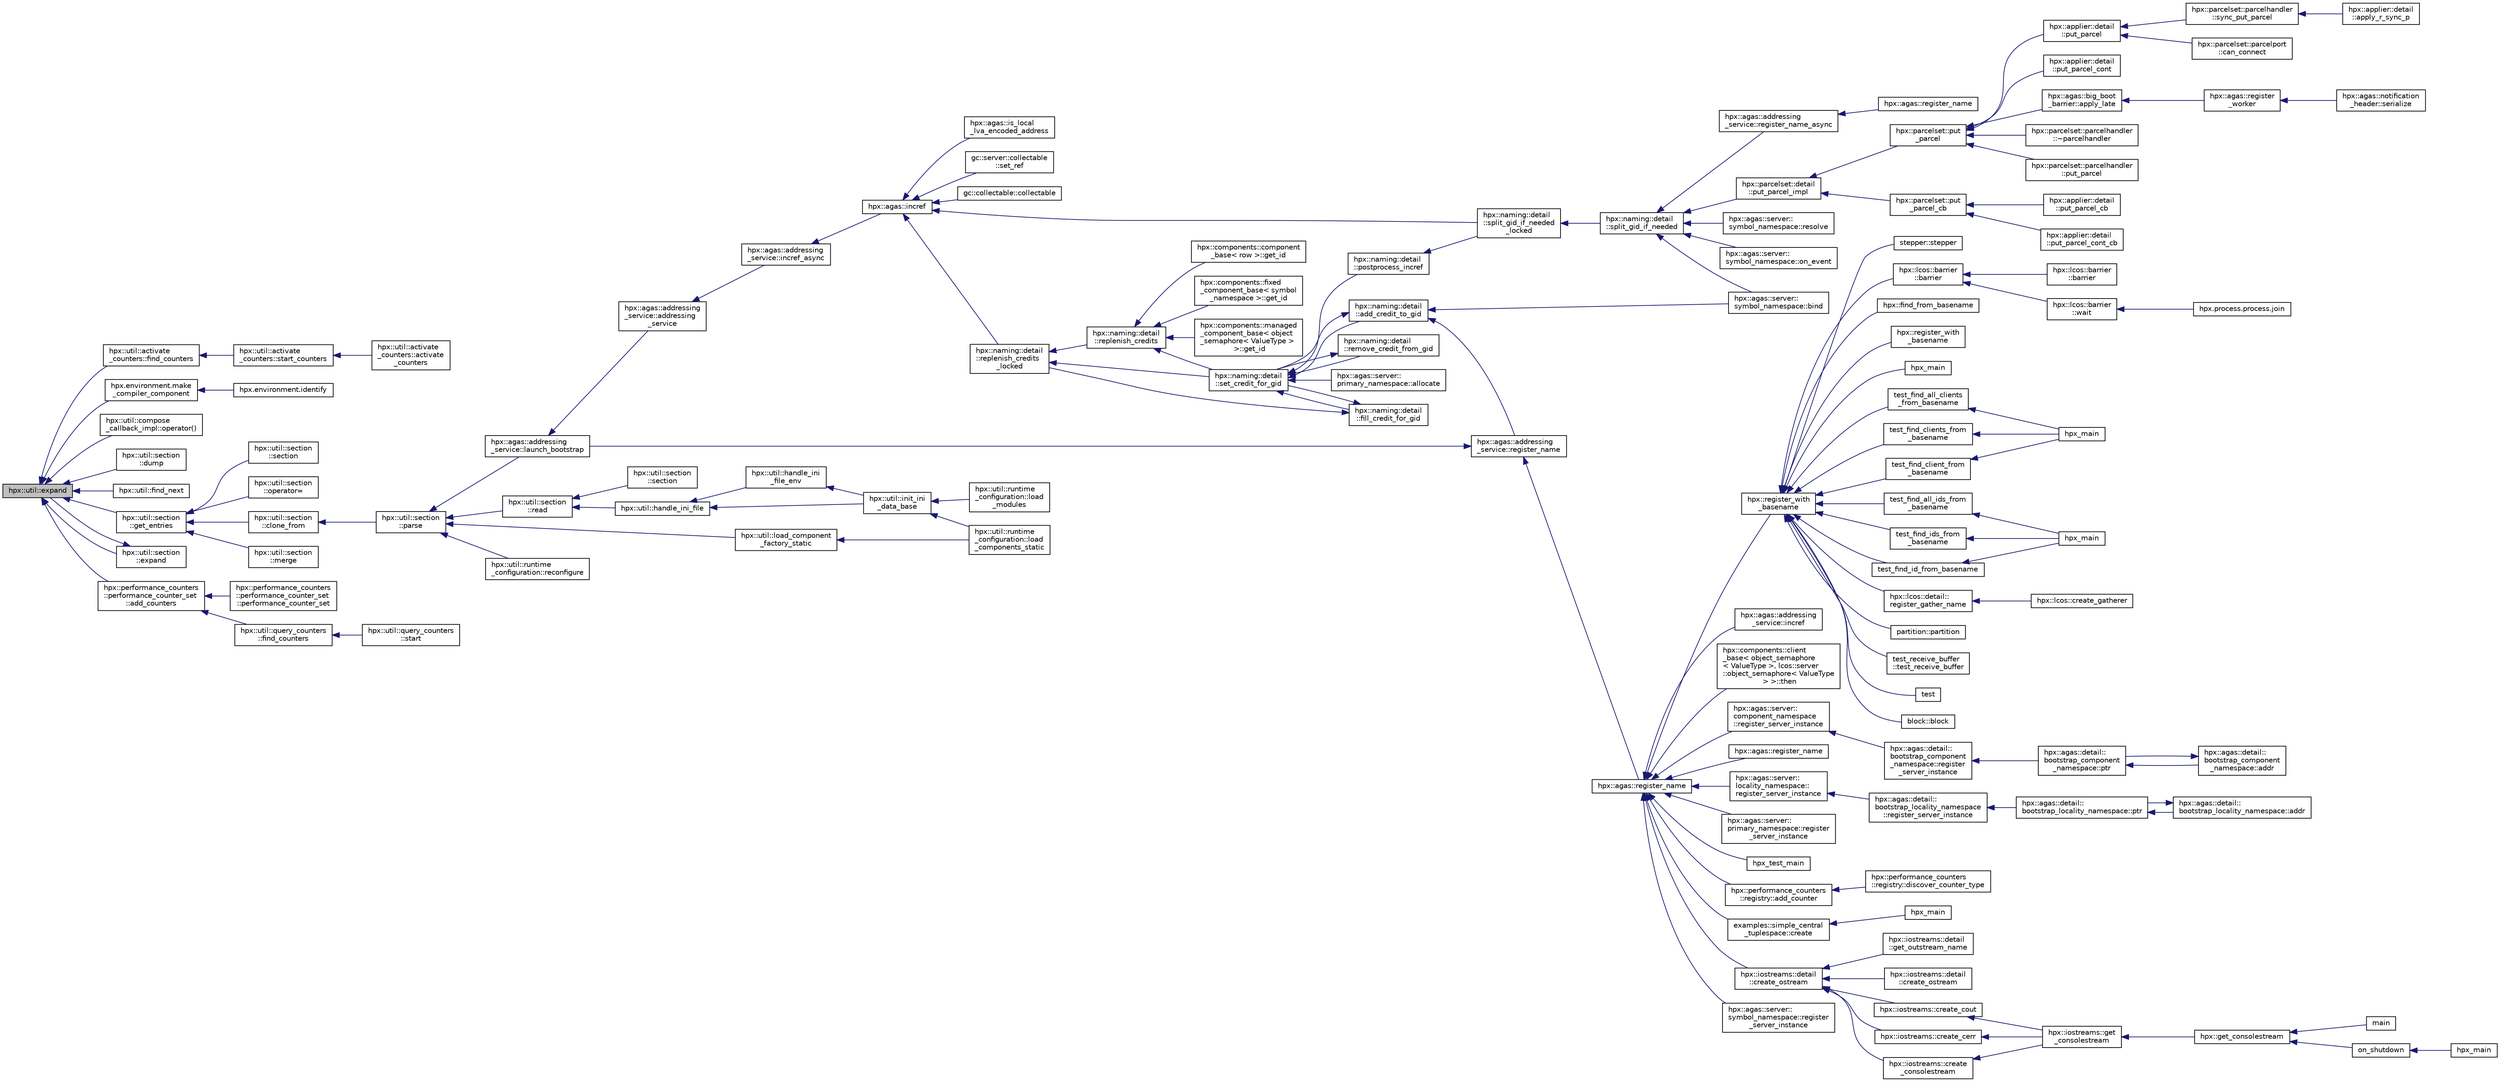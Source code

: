 digraph "hpx::util::expand"
{
  edge [fontname="Helvetica",fontsize="10",labelfontname="Helvetica",labelfontsize="10"];
  node [fontname="Helvetica",fontsize="10",shape=record];
  rankdir="LR";
  Node2639 [label="hpx::util::expand",height=0.2,width=0.4,color="black", fillcolor="grey75", style="filled", fontcolor="black"];
  Node2639 -> Node2640 [dir="back",color="midnightblue",fontsize="10",style="solid",fontname="Helvetica"];
  Node2640 [label="hpx::util::activate\l_counters::find_counters",height=0.2,width=0.4,color="black", fillcolor="white", style="filled",URL="$d9/d0b/classhpx_1_1util_1_1activate__counters.html#a797f766dd5e2416f54a5a91b267bedd4"];
  Node2640 -> Node2641 [dir="back",color="midnightblue",fontsize="10",style="solid",fontname="Helvetica"];
  Node2641 [label="hpx::util::activate\l_counters::start_counters",height=0.2,width=0.4,color="black", fillcolor="white", style="filled",URL="$d9/d0b/classhpx_1_1util_1_1activate__counters.html#af2193bbb81054707baea1f8f19d63ddf"];
  Node2641 -> Node2642 [dir="back",color="midnightblue",fontsize="10",style="solid",fontname="Helvetica"];
  Node2642 [label="hpx::util::activate\l_counters::activate\l_counters",height=0.2,width=0.4,color="black", fillcolor="white", style="filled",URL="$d9/d0b/classhpx_1_1util_1_1activate__counters.html#a58030114fe706c120ec4d6d793da25d7"];
  Node2639 -> Node2643 [dir="back",color="midnightblue",fontsize="10",style="solid",fontname="Helvetica"];
  Node2643 [label="hpx.environment.make\l_compiler_component",height=0.2,width=0.4,color="black", fillcolor="white", style="filled",URL="$dd/d01/namespacehpx_1_1environment.html#a65329d2e212b7cba91180555c041b3a1"];
  Node2643 -> Node2644 [dir="back",color="midnightblue",fontsize="10",style="solid",fontname="Helvetica"];
  Node2644 [label="hpx.environment.identify",height=0.2,width=0.4,color="black", fillcolor="white", style="filled",URL="$dd/d01/namespacehpx_1_1environment.html#a4c9b221f61aefe1efa8de3b6a78c5e24"];
  Node2639 -> Node2645 [dir="back",color="midnightblue",fontsize="10",style="solid",fontname="Helvetica"];
  Node2645 [label="hpx::util::compose\l_callback_impl::operator()",height=0.2,width=0.4,color="black", fillcolor="white", style="filled",URL="$d0/d19/classhpx_1_1util_1_1compose__callback__impl.html#a18cb82da027db8bc0f85ca3f32f1912a"];
  Node2639 -> Node2646 [dir="back",color="midnightblue",fontsize="10",style="solid",fontname="Helvetica"];
  Node2646 [label="hpx::util::section\l::dump",height=0.2,width=0.4,color="black", fillcolor="white", style="filled",URL="$dd/de4/classhpx_1_1util_1_1section.html#ac1f27fe863c3d061abe3d7d686fc08f8"];
  Node2639 -> Node2647 [dir="back",color="midnightblue",fontsize="10",style="solid",fontname="Helvetica"];
  Node2647 [label="hpx::util::find_next",height=0.2,width=0.4,color="black", fillcolor="white", style="filled",URL="$df/dad/namespacehpx_1_1util.html#a6293ea602a78c95910847fcbdbc5e0ae"];
  Node2639 -> Node2648 [dir="back",color="midnightblue",fontsize="10",style="solid",fontname="Helvetica"];
  Node2648 [label="hpx::util::section\l::get_entries",height=0.2,width=0.4,color="black", fillcolor="white", style="filled",URL="$dd/de4/classhpx_1_1util_1_1section.html#a2947f576b972863e45bbcf97a14c720e"];
  Node2648 -> Node2649 [dir="back",color="midnightblue",fontsize="10",style="solid",fontname="Helvetica"];
  Node2649 [label="hpx::util::section\l::section",height=0.2,width=0.4,color="black", fillcolor="white", style="filled",URL="$dd/de4/classhpx_1_1util_1_1section.html#a45433a69af7c29e9087dc8ffed60635b"];
  Node2648 -> Node2650 [dir="back",color="midnightblue",fontsize="10",style="solid",fontname="Helvetica"];
  Node2650 [label="hpx::util::section\l::operator=",height=0.2,width=0.4,color="black", fillcolor="white", style="filled",URL="$dd/de4/classhpx_1_1util_1_1section.html#a2ce7c4c13f9904a4ad5a41dfda13a2a1"];
  Node2648 -> Node2651 [dir="back",color="midnightblue",fontsize="10",style="solid",fontname="Helvetica"];
  Node2651 [label="hpx::util::section\l::clone_from",height=0.2,width=0.4,color="black", fillcolor="white", style="filled",URL="$dd/de4/classhpx_1_1util_1_1section.html#ac563c9cfea4ab359e599357ab775e835"];
  Node2651 -> Node2652 [dir="back",color="midnightblue",fontsize="10",style="solid",fontname="Helvetica"];
  Node2652 [label="hpx::util::section\l::parse",height=0.2,width=0.4,color="black", fillcolor="white", style="filled",URL="$dd/de4/classhpx_1_1util_1_1section.html#ace8045f12ef654c88b68a2dfb0788cbd"];
  Node2652 -> Node2653 [dir="back",color="midnightblue",fontsize="10",style="solid",fontname="Helvetica"];
  Node2653 [label="hpx::agas::addressing\l_service::launch_bootstrap",height=0.2,width=0.4,color="black", fillcolor="white", style="filled",URL="$db/d58/structhpx_1_1agas_1_1addressing__service.html#a664380be3597d3ca31677b2ae5800e76"];
  Node2653 -> Node2654 [dir="back",color="midnightblue",fontsize="10",style="solid",fontname="Helvetica"];
  Node2654 [label="hpx::agas::addressing\l_service::addressing\l_service",height=0.2,width=0.4,color="black", fillcolor="white", style="filled",URL="$db/d58/structhpx_1_1agas_1_1addressing__service.html#a4cd885b12c530009f44f7372c197d54f"];
  Node2654 -> Node2655 [dir="back",color="midnightblue",fontsize="10",style="solid",fontname="Helvetica"];
  Node2655 [label="hpx::agas::addressing\l_service::incref_async",height=0.2,width=0.4,color="black", fillcolor="white", style="filled",URL="$db/d58/structhpx_1_1agas_1_1addressing__service.html#adae9df2634cf648f129f203c3678c1c1",tooltip="Increment the global reference count for the given id. "];
  Node2655 -> Node2656 [dir="back",color="midnightblue",fontsize="10",style="solid",fontname="Helvetica"];
  Node2656 [label="hpx::agas::incref",height=0.2,width=0.4,color="black", fillcolor="white", style="filled",URL="$dc/d54/namespacehpx_1_1agas.html#aad81d2ea721c1a5692e243ef07bf164f"];
  Node2656 -> Node2657 [dir="back",color="midnightblue",fontsize="10",style="solid",fontname="Helvetica"];
  Node2657 [label="hpx::agas::is_local\l_lva_encoded_address",height=0.2,width=0.4,color="black", fillcolor="white", style="filled",URL="$dc/d54/namespacehpx_1_1agas.html#abb5e5584ed3b536ace8e3f58415e24c2"];
  Node2656 -> Node2658 [dir="back",color="midnightblue",fontsize="10",style="solid",fontname="Helvetica"];
  Node2658 [label="gc::server::collectable\l::set_ref",height=0.2,width=0.4,color="black", fillcolor="white", style="filled",URL="$da/d76/structgc_1_1server_1_1collectable.html#a8e123e39f5a85da593dc15b5f872748d"];
  Node2656 -> Node2659 [dir="back",color="midnightblue",fontsize="10",style="solid",fontname="Helvetica"];
  Node2659 [label="gc::collectable::collectable",height=0.2,width=0.4,color="black", fillcolor="white", style="filled",URL="$da/d23/structgc_1_1collectable.html#a9ac791be34891330ff8192ac2ef68c7c"];
  Node2656 -> Node2660 [dir="back",color="midnightblue",fontsize="10",style="solid",fontname="Helvetica"];
  Node2660 [label="hpx::naming::detail\l::split_gid_if_needed\l_locked",height=0.2,width=0.4,color="black", fillcolor="white", style="filled",URL="$d5/d18/namespacehpx_1_1naming_1_1detail.html#a8a41d874bb719f702a76d483293d9d56"];
  Node2660 -> Node2661 [dir="back",color="midnightblue",fontsize="10",style="solid",fontname="Helvetica"];
  Node2661 [label="hpx::naming::detail\l::split_gid_if_needed",height=0.2,width=0.4,color="black", fillcolor="white", style="filled",URL="$d5/d18/namespacehpx_1_1naming_1_1detail.html#a106949fcb9087fb6bdca67d048d6568f"];
  Node2661 -> Node2662 [dir="back",color="midnightblue",fontsize="10",style="solid",fontname="Helvetica"];
  Node2662 [label="hpx::agas::addressing\l_service::register_name_async",height=0.2,width=0.4,color="black", fillcolor="white", style="filled",URL="$db/d58/structhpx_1_1agas_1_1addressing__service.html#adfd0ce835927a3c0396b6fc9e9fbb3cf"];
  Node2662 -> Node2663 [dir="back",color="midnightblue",fontsize="10",style="solid",fontname="Helvetica"];
  Node2663 [label="hpx::agas::register_name",height=0.2,width=0.4,color="black", fillcolor="white", style="filled",URL="$dc/d54/namespacehpx_1_1agas.html#adc43905ef74ad9948375f3948b64fc2f"];
  Node2661 -> Node2664 [dir="back",color="midnightblue",fontsize="10",style="solid",fontname="Helvetica"];
  Node2664 [label="hpx::parcelset::detail\l::put_parcel_impl",height=0.2,width=0.4,color="black", fillcolor="white", style="filled",URL="$dc/d4e/namespacehpx_1_1parcelset_1_1detail.html#a0dfe29365976960c7f5db6388e8ce603"];
  Node2664 -> Node2665 [dir="back",color="midnightblue",fontsize="10",style="solid",fontname="Helvetica"];
  Node2665 [label="hpx::parcelset::put\l_parcel",height=0.2,width=0.4,color="black", fillcolor="white", style="filled",URL="$d4/d41/namespacehpx_1_1parcelset.html#a53a9f5c6cf260dc8d06d194c96182b65"];
  Node2665 -> Node2666 [dir="back",color="midnightblue",fontsize="10",style="solid",fontname="Helvetica"];
  Node2666 [label="hpx::applier::detail\l::put_parcel",height=0.2,width=0.4,color="black", fillcolor="white", style="filled",URL="$d1/d2a/namespacehpx_1_1applier_1_1detail.html#a4d568b8071bb894a09fabfba232c2663"];
  Node2666 -> Node2667 [dir="back",color="midnightblue",fontsize="10",style="solid",fontname="Helvetica"];
  Node2667 [label="hpx::parcelset::parcelhandler\l::sync_put_parcel",height=0.2,width=0.4,color="black", fillcolor="white", style="filled",URL="$d4/d2f/classhpx_1_1parcelset_1_1parcelhandler.html#ad478f8b244ec822fcbcb84aa67b17497"];
  Node2667 -> Node2668 [dir="back",color="midnightblue",fontsize="10",style="solid",fontname="Helvetica"];
  Node2668 [label="hpx::applier::detail\l::apply_r_sync_p",height=0.2,width=0.4,color="black", fillcolor="white", style="filled",URL="$d1/d2a/namespacehpx_1_1applier_1_1detail.html#ab69485311adeb590afa621a4b4be595d"];
  Node2666 -> Node2669 [dir="back",color="midnightblue",fontsize="10",style="solid",fontname="Helvetica"];
  Node2669 [label="hpx::parcelset::parcelport\l::can_connect",height=0.2,width=0.4,color="black", fillcolor="white", style="filled",URL="$d9/d67/classhpx_1_1parcelset_1_1parcelport.html#a68bd6750625124e4de6309e74283a767"];
  Node2665 -> Node2670 [dir="back",color="midnightblue",fontsize="10",style="solid",fontname="Helvetica"];
  Node2670 [label="hpx::applier::detail\l::put_parcel_cont",height=0.2,width=0.4,color="black", fillcolor="white", style="filled",URL="$d1/d2a/namespacehpx_1_1applier_1_1detail.html#aa5119ce6a8f642d2bacf23dc42ade0f9"];
  Node2665 -> Node2671 [dir="back",color="midnightblue",fontsize="10",style="solid",fontname="Helvetica"];
  Node2671 [label="hpx::agas::big_boot\l_barrier::apply_late",height=0.2,width=0.4,color="black", fillcolor="white", style="filled",URL="$d8/db6/structhpx_1_1agas_1_1big__boot__barrier.html#a9148a04a25bea5a37d77b3ff20e1ebfb"];
  Node2671 -> Node2672 [dir="back",color="midnightblue",fontsize="10",style="solid",fontname="Helvetica"];
  Node2672 [label="hpx::agas::register\l_worker",height=0.2,width=0.4,color="black", fillcolor="white", style="filled",URL="$dc/d54/namespacehpx_1_1agas.html#a3c98dc053a97fca0f3f3b5719d9f8336"];
  Node2672 -> Node2673 [dir="back",color="midnightblue",fontsize="10",style="solid",fontname="Helvetica"];
  Node2673 [label="hpx::agas::notification\l_header::serialize",height=0.2,width=0.4,color="black", fillcolor="white", style="filled",URL="$de/dae/structhpx_1_1agas_1_1notification__header.html#aa028cf0e80baf9259523c340c4568634"];
  Node2665 -> Node2674 [dir="back",color="midnightblue",fontsize="10",style="solid",fontname="Helvetica"];
  Node2674 [label="hpx::parcelset::parcelhandler\l::~parcelhandler",height=0.2,width=0.4,color="black", fillcolor="white", style="filled",URL="$d4/d2f/classhpx_1_1parcelset_1_1parcelhandler.html#a938c1c4259b1be845dc0197465969a17"];
  Node2665 -> Node2675 [dir="back",color="midnightblue",fontsize="10",style="solid",fontname="Helvetica"];
  Node2675 [label="hpx::parcelset::parcelhandler\l::put_parcel",height=0.2,width=0.4,color="black", fillcolor="white", style="filled",URL="$d4/d2f/classhpx_1_1parcelset_1_1parcelhandler.html#aad45344f98c3f15456325c7270ae5ade"];
  Node2664 -> Node2676 [dir="back",color="midnightblue",fontsize="10",style="solid",fontname="Helvetica"];
  Node2676 [label="hpx::parcelset::put\l_parcel_cb",height=0.2,width=0.4,color="black", fillcolor="white", style="filled",URL="$d4/d41/namespacehpx_1_1parcelset.html#a44a60f48094a44cbb7f52b7807dc56ff"];
  Node2676 -> Node2677 [dir="back",color="midnightblue",fontsize="10",style="solid",fontname="Helvetica"];
  Node2677 [label="hpx::applier::detail\l::put_parcel_cb",height=0.2,width=0.4,color="black", fillcolor="white", style="filled",URL="$d1/d2a/namespacehpx_1_1applier_1_1detail.html#a96b7471f7a59fa4d3d298e562507c339"];
  Node2676 -> Node2678 [dir="back",color="midnightblue",fontsize="10",style="solid",fontname="Helvetica"];
  Node2678 [label="hpx::applier::detail\l::put_parcel_cont_cb",height=0.2,width=0.4,color="black", fillcolor="white", style="filled",URL="$d1/d2a/namespacehpx_1_1applier_1_1detail.html#acb5d7569cd53998c51e4b48f09d62e83"];
  Node2661 -> Node2679 [dir="back",color="midnightblue",fontsize="10",style="solid",fontname="Helvetica"];
  Node2679 [label="hpx::agas::server::\lsymbol_namespace::bind",height=0.2,width=0.4,color="black", fillcolor="white", style="filled",URL="$dc/da6/structhpx_1_1agas_1_1server_1_1symbol__namespace.html#a229ead0876ac8c5754793a2ca68de559"];
  Node2661 -> Node2680 [dir="back",color="midnightblue",fontsize="10",style="solid",fontname="Helvetica"];
  Node2680 [label="hpx::agas::server::\lsymbol_namespace::resolve",height=0.2,width=0.4,color="black", fillcolor="white", style="filled",URL="$dc/da6/structhpx_1_1agas_1_1server_1_1symbol__namespace.html#aec3fc24e40dc96142eb77537945e92d5"];
  Node2661 -> Node2681 [dir="back",color="midnightblue",fontsize="10",style="solid",fontname="Helvetica"];
  Node2681 [label="hpx::agas::server::\lsymbol_namespace::on_event",height=0.2,width=0.4,color="black", fillcolor="white", style="filled",URL="$dc/da6/structhpx_1_1agas_1_1server_1_1symbol__namespace.html#abbfcf18e8d40612e4fa618a39a2fc492"];
  Node2656 -> Node2682 [dir="back",color="midnightblue",fontsize="10",style="solid",fontname="Helvetica"];
  Node2682 [label="hpx::naming::detail\l::replenish_credits\l_locked",height=0.2,width=0.4,color="black", fillcolor="white", style="filled",URL="$d5/d18/namespacehpx_1_1naming_1_1detail.html#a011ed4fa9a2f4d4319adc54943fa03d6"];
  Node2682 -> Node2683 [dir="back",color="midnightblue",fontsize="10",style="solid",fontname="Helvetica"];
  Node2683 [label="hpx::naming::detail\l::replenish_credits",height=0.2,width=0.4,color="black", fillcolor="white", style="filled",URL="$d5/d18/namespacehpx_1_1naming_1_1detail.html#aab806d937bd01894af129d3d3cbb22f4"];
  Node2683 -> Node2684 [dir="back",color="midnightblue",fontsize="10",style="solid",fontname="Helvetica"];
  Node2684 [label="hpx::components::component\l_base\< row \>::get_id",height=0.2,width=0.4,color="black", fillcolor="white", style="filled",URL="$d2/de6/classhpx_1_1components_1_1component__base.html#a4c8fd93514039bdf01c48d66d82b19cd"];
  Node2683 -> Node2685 [dir="back",color="midnightblue",fontsize="10",style="solid",fontname="Helvetica"];
  Node2685 [label="hpx::components::fixed\l_component_base\< symbol\l_namespace \>::get_id",height=0.2,width=0.4,color="black", fillcolor="white", style="filled",URL="$df/dfd/classhpx_1_1components_1_1fixed__component__base.html#a3066d2c2779a65cd20ce98b87e4dd4c2"];
  Node2683 -> Node2686 [dir="back",color="midnightblue",fontsize="10",style="solid",fontname="Helvetica"];
  Node2686 [label="hpx::components::managed\l_component_base\< object\l_semaphore\< ValueType \>\l \>::get_id",height=0.2,width=0.4,color="black", fillcolor="white", style="filled",URL="$d1/d7b/classhpx_1_1components_1_1managed__component__base.html#ac026850ad861e1da5393943cf5751708"];
  Node2683 -> Node2687 [dir="back",color="midnightblue",fontsize="10",style="solid",fontname="Helvetica"];
  Node2687 [label="hpx::naming::detail\l::set_credit_for_gid",height=0.2,width=0.4,color="black", fillcolor="white", style="filled",URL="$d5/d18/namespacehpx_1_1naming_1_1detail.html#a87703193ff814a4e1c912e98e655ec51"];
  Node2687 -> Node2688 [dir="back",color="midnightblue",fontsize="10",style="solid",fontname="Helvetica"];
  Node2688 [label="hpx::naming::detail\l::postprocess_incref",height=0.2,width=0.4,color="black", fillcolor="white", style="filled",URL="$d5/d18/namespacehpx_1_1naming_1_1detail.html#a9d2708b2b1a4087d64195137b077ef1d"];
  Node2688 -> Node2660 [dir="back",color="midnightblue",fontsize="10",style="solid",fontname="Helvetica"];
  Node2687 -> Node2689 [dir="back",color="midnightblue",fontsize="10",style="solid",fontname="Helvetica"];
  Node2689 [label="hpx::naming::detail\l::add_credit_to_gid",height=0.2,width=0.4,color="black", fillcolor="white", style="filled",URL="$d5/d18/namespacehpx_1_1naming_1_1detail.html#ab13848a91587535a393be4def980e832"];
  Node2689 -> Node2690 [dir="back",color="midnightblue",fontsize="10",style="solid",fontname="Helvetica"];
  Node2690 [label="hpx::agas::addressing\l_service::register_name",height=0.2,width=0.4,color="black", fillcolor="white", style="filled",URL="$db/d58/structhpx_1_1agas_1_1addressing__service.html#a5929d7fd681a5ed692bfbeaa503fc32d",tooltip="Register a global name with a global address (id) "];
  Node2690 -> Node2653 [dir="back",color="midnightblue",fontsize="10",style="solid",fontname="Helvetica"];
  Node2690 -> Node2691 [dir="back",color="midnightblue",fontsize="10",style="solid",fontname="Helvetica"];
  Node2691 [label="hpx::agas::register_name",height=0.2,width=0.4,color="black", fillcolor="white", style="filled",URL="$dc/d54/namespacehpx_1_1agas.html#a3812793adbf5e7d8c6b468595ac0823f"];
  Node2691 -> Node2692 [dir="back",color="midnightblue",fontsize="10",style="solid",fontname="Helvetica"];
  Node2692 [label="hpx::register_with\l_basename",height=0.2,width=0.4,color="black", fillcolor="white", style="filled",URL="$d8/d83/namespacehpx.html#acf88178dc8c98cb0d7396325b3ccffdd",tooltip="Register the given id using the given base name. "];
  Node2692 -> Node2693 [dir="back",color="midnightblue",fontsize="10",style="solid",fontname="Helvetica"];
  Node2693 [label="stepper::stepper",height=0.2,width=0.4,color="black", fillcolor="white", style="filled",URL="$d0/da6/structstepper.html#a3d3b661e2502d80c80775c190f5585e2"];
  Node2692 -> Node2694 [dir="back",color="midnightblue",fontsize="10",style="solid",fontname="Helvetica"];
  Node2694 [label="hpx::lcos::barrier\l::barrier",height=0.2,width=0.4,color="black", fillcolor="white", style="filled",URL="$d9/dab/classhpx_1_1lcos_1_1barrier.html#ae8e5bad1b2828970404b5d280137d579"];
  Node2694 -> Node2695 [dir="back",color="midnightblue",fontsize="10",style="solid",fontname="Helvetica"];
  Node2695 [label="hpx::lcos::barrier\l::barrier",height=0.2,width=0.4,color="black", fillcolor="white", style="filled",URL="$d9/dab/classhpx_1_1lcos_1_1barrier.html#a8a9fc05508fad7cd1d8014bee0e1d221"];
  Node2694 -> Node2696 [dir="back",color="midnightblue",fontsize="10",style="solid",fontname="Helvetica"];
  Node2696 [label="hpx::lcos::barrier\l::wait",height=0.2,width=0.4,color="black", fillcolor="white", style="filled",URL="$d9/dab/classhpx_1_1lcos_1_1barrier.html#a1fcac5ce49dd1b9800affc8c8b84e4c9"];
  Node2696 -> Node2697 [dir="back",color="midnightblue",fontsize="10",style="solid",fontname="Helvetica"];
  Node2697 [label="hpx.process.process.join",height=0.2,width=0.4,color="black", fillcolor="white", style="filled",URL="$d3/d41/classhpx_1_1process_1_1process.html#acc7ec4687f3bf5ae121ef7b494d991d8"];
  Node2692 -> Node2698 [dir="back",color="midnightblue",fontsize="10",style="solid",fontname="Helvetica"];
  Node2698 [label="hpx::find_from_basename",height=0.2,width=0.4,color="black", fillcolor="white", style="filled",URL="$d8/d83/namespacehpx.html#a02d4c4317d9d663b22c2e47aab0b56df",tooltip="Return registered id from the given base name and sequence number. "];
  Node2692 -> Node2699 [dir="back",color="midnightblue",fontsize="10",style="solid",fontname="Helvetica"];
  Node2699 [label="hpx::register_with\l_basename",height=0.2,width=0.4,color="black", fillcolor="white", style="filled",URL="$d8/d83/namespacehpx.html#a09a6c6ffc84d21df225c3f5730de31d0"];
  Node2692 -> Node2700 [dir="back",color="midnightblue",fontsize="10",style="solid",fontname="Helvetica"];
  Node2700 [label="hpx_main",height=0.2,width=0.4,color="black", fillcolor="white", style="filled",URL="$db/d8d/duplicate__id__registration__1596_8cpp.html#aefd26dd818037509b2241068d57e3e1d"];
  Node2692 -> Node2701 [dir="back",color="midnightblue",fontsize="10",style="solid",fontname="Helvetica"];
  Node2701 [label="test_find_all_clients\l_from_basename",height=0.2,width=0.4,color="black", fillcolor="white", style="filled",URL="$dc/d15/find__clients__from__prefix_8cpp.html#aa57a9747db04f3feb78e2e423232d1f9"];
  Node2701 -> Node2702 [dir="back",color="midnightblue",fontsize="10",style="solid",fontname="Helvetica"];
  Node2702 [label="hpx_main",height=0.2,width=0.4,color="black", fillcolor="white", style="filled",URL="$dc/d15/find__clients__from__prefix_8cpp.html#aefd26dd818037509b2241068d57e3e1d"];
  Node2692 -> Node2703 [dir="back",color="midnightblue",fontsize="10",style="solid",fontname="Helvetica"];
  Node2703 [label="test_find_clients_from\l_basename",height=0.2,width=0.4,color="black", fillcolor="white", style="filled",URL="$dc/d15/find__clients__from__prefix_8cpp.html#a6fef840f56014443521cc99c2d9d781c"];
  Node2703 -> Node2702 [dir="back",color="midnightblue",fontsize="10",style="solid",fontname="Helvetica"];
  Node2692 -> Node2704 [dir="back",color="midnightblue",fontsize="10",style="solid",fontname="Helvetica"];
  Node2704 [label="test_find_client_from\l_basename",height=0.2,width=0.4,color="black", fillcolor="white", style="filled",URL="$dc/d15/find__clients__from__prefix_8cpp.html#a61a7f45bc9dd018d57ea2230824dab25"];
  Node2704 -> Node2702 [dir="back",color="midnightblue",fontsize="10",style="solid",fontname="Helvetica"];
  Node2692 -> Node2705 [dir="back",color="midnightblue",fontsize="10",style="solid",fontname="Helvetica"];
  Node2705 [label="test_find_all_ids_from\l_basename",height=0.2,width=0.4,color="black", fillcolor="white", style="filled",URL="$dc/df3/find__ids__from__prefix_8cpp.html#a369302d85871c563e109f575d4c3d29c"];
  Node2705 -> Node2706 [dir="back",color="midnightblue",fontsize="10",style="solid",fontname="Helvetica"];
  Node2706 [label="hpx_main",height=0.2,width=0.4,color="black", fillcolor="white", style="filled",URL="$dc/df3/find__ids__from__prefix_8cpp.html#aefd26dd818037509b2241068d57e3e1d"];
  Node2692 -> Node2707 [dir="back",color="midnightblue",fontsize="10",style="solid",fontname="Helvetica"];
  Node2707 [label="test_find_ids_from\l_basename",height=0.2,width=0.4,color="black", fillcolor="white", style="filled",URL="$dc/df3/find__ids__from__prefix_8cpp.html#a4526a7a41c258e2aedcdabd4ece4f4ba"];
  Node2707 -> Node2706 [dir="back",color="midnightblue",fontsize="10",style="solid",fontname="Helvetica"];
  Node2692 -> Node2708 [dir="back",color="midnightblue",fontsize="10",style="solid",fontname="Helvetica"];
  Node2708 [label="test_find_id_from_basename",height=0.2,width=0.4,color="black", fillcolor="white", style="filled",URL="$dc/df3/find__ids__from__prefix_8cpp.html#a35b932e250f78d774db87c971e42adce"];
  Node2708 -> Node2706 [dir="back",color="midnightblue",fontsize="10",style="solid",fontname="Helvetica"];
  Node2692 -> Node2709 [dir="back",color="midnightblue",fontsize="10",style="solid",fontname="Helvetica"];
  Node2709 [label="hpx::lcos::detail::\lregister_gather_name",height=0.2,width=0.4,color="black", fillcolor="white", style="filled",URL="$d4/d6c/namespacehpx_1_1lcos_1_1detail.html#afb3d3eafe04150308d004869a96242b3"];
  Node2709 -> Node2710 [dir="back",color="midnightblue",fontsize="10",style="solid",fontname="Helvetica"];
  Node2710 [label="hpx::lcos::create_gatherer",height=0.2,width=0.4,color="black", fillcolor="white", style="filled",URL="$d2/dc9/namespacehpx_1_1lcos.html#aaa3e2a825ca566eee4e3c0cfc19b5dc3"];
  Node2692 -> Node2711 [dir="back",color="midnightblue",fontsize="10",style="solid",fontname="Helvetica"];
  Node2711 [label="partition::partition",height=0.2,width=0.4,color="black", fillcolor="white", style="filled",URL="$d3/d98/structpartition.html#a949115c70a8ed7802ec756677063507b"];
  Node2692 -> Node2712 [dir="back",color="midnightblue",fontsize="10",style="solid",fontname="Helvetica"];
  Node2712 [label="test_receive_buffer\l::test_receive_buffer",height=0.2,width=0.4,color="black", fillcolor="white", style="filled",URL="$d1/d2e/structtest__receive__buffer.html#a501e8703c3a9d33b23c67cc3782a3052"];
  Node2692 -> Node2713 [dir="back",color="midnightblue",fontsize="10",style="solid",fontname="Helvetica"];
  Node2713 [label="test",height=0.2,width=0.4,color="black", fillcolor="white", style="filled",URL="$db/d95/register__with__basename__1804_8cpp.html#ae1a3968e7947464bee7714f6d43b7002"];
  Node2692 -> Node2714 [dir="back",color="midnightblue",fontsize="10",style="solid",fontname="Helvetica"];
  Node2714 [label="block::block",height=0.2,width=0.4,color="black", fillcolor="white", style="filled",URL="$d1/d7f/structblock.html#ad2fe04030b850ffa3f213c85f848c0c9"];
  Node2691 -> Node2715 [dir="back",color="midnightblue",fontsize="10",style="solid",fontname="Helvetica"];
  Node2715 [label="hpx::agas::addressing\l_service::incref",height=0.2,width=0.4,color="black", fillcolor="white", style="filled",URL="$db/d58/structhpx_1_1agas_1_1addressing__service.html#a77add8ef493b3ff577876bbbde8b2ead"];
  Node2691 -> Node2716 [dir="back",color="midnightblue",fontsize="10",style="solid",fontname="Helvetica"];
  Node2716 [label="hpx::components::client\l_base\< object_semaphore\l\< ValueType \>, lcos::server\l::object_semaphore\< ValueType\l \> \>::then",height=0.2,width=0.4,color="black", fillcolor="white", style="filled",URL="$d9/dad/classhpx_1_1components_1_1client__base.html#a195e205b5917c50455e9eab169045a2f"];
  Node2691 -> Node2717 [dir="back",color="midnightblue",fontsize="10",style="solid",fontname="Helvetica"];
  Node2717 [label="hpx::agas::server::\lcomponent_namespace\l::register_server_instance",height=0.2,width=0.4,color="black", fillcolor="white", style="filled",URL="$d4/dc8/structhpx_1_1agas_1_1server_1_1component__namespace.html#aa114cf679cc56f70c05ab18aff971ecb"];
  Node2717 -> Node2718 [dir="back",color="midnightblue",fontsize="10",style="solid",fontname="Helvetica"];
  Node2718 [label="hpx::agas::detail::\lbootstrap_component\l_namespace::register\l_server_instance",height=0.2,width=0.4,color="black", fillcolor="white", style="filled",URL="$d4/db7/structhpx_1_1agas_1_1detail_1_1bootstrap__component__namespace.html#abbc31dcbeb87361092d40afcfbd456b8"];
  Node2718 -> Node2719 [dir="back",color="midnightblue",fontsize="10",style="solid",fontname="Helvetica"];
  Node2719 [label="hpx::agas::detail::\lbootstrap_component\l_namespace::ptr",height=0.2,width=0.4,color="black", fillcolor="white", style="filled",URL="$d4/db7/structhpx_1_1agas_1_1detail_1_1bootstrap__component__namespace.html#a2ddc1b51e40d6b5c32f7eeba52a7527d"];
  Node2719 -> Node2720 [dir="back",color="midnightblue",fontsize="10",style="solid",fontname="Helvetica"];
  Node2720 [label="hpx::agas::detail::\lbootstrap_component\l_namespace::addr",height=0.2,width=0.4,color="black", fillcolor="white", style="filled",URL="$d4/db7/structhpx_1_1agas_1_1detail_1_1bootstrap__component__namespace.html#a4947343cef580d3a72f9fcb6803a54b1"];
  Node2720 -> Node2719 [dir="back",color="midnightblue",fontsize="10",style="solid",fontname="Helvetica"];
  Node2691 -> Node2721 [dir="back",color="midnightblue",fontsize="10",style="solid",fontname="Helvetica"];
  Node2721 [label="hpx::agas::register_name",height=0.2,width=0.4,color="black", fillcolor="white", style="filled",URL="$dc/d54/namespacehpx_1_1agas.html#a2430195ce3eb5a044693ffff42ac4124"];
  Node2691 -> Node2722 [dir="back",color="midnightblue",fontsize="10",style="solid",fontname="Helvetica"];
  Node2722 [label="hpx::agas::server::\llocality_namespace::\lregister_server_instance",height=0.2,width=0.4,color="black", fillcolor="white", style="filled",URL="$dc/d72/structhpx_1_1agas_1_1server_1_1locality__namespace.html#af1491746c7368e3824c99bc100f18734"];
  Node2722 -> Node2723 [dir="back",color="midnightblue",fontsize="10",style="solid",fontname="Helvetica"];
  Node2723 [label="hpx::agas::detail::\lbootstrap_locality_namespace\l::register_server_instance",height=0.2,width=0.4,color="black", fillcolor="white", style="filled",URL="$d2/d28/structhpx_1_1agas_1_1detail_1_1bootstrap__locality__namespace.html#ae300573bed5ba4de244854736bc93372"];
  Node2723 -> Node2724 [dir="back",color="midnightblue",fontsize="10",style="solid",fontname="Helvetica"];
  Node2724 [label="hpx::agas::detail::\lbootstrap_locality_namespace::ptr",height=0.2,width=0.4,color="black", fillcolor="white", style="filled",URL="$d2/d28/structhpx_1_1agas_1_1detail_1_1bootstrap__locality__namespace.html#a5d4dcef228d9a8e6040f2e404546a7b8"];
  Node2724 -> Node2725 [dir="back",color="midnightblue",fontsize="10",style="solid",fontname="Helvetica"];
  Node2725 [label="hpx::agas::detail::\lbootstrap_locality_namespace::addr",height=0.2,width=0.4,color="black", fillcolor="white", style="filled",URL="$d2/d28/structhpx_1_1agas_1_1detail_1_1bootstrap__locality__namespace.html#a6a5b1a39f25283d49aae9a42b5c4388a"];
  Node2725 -> Node2724 [dir="back",color="midnightblue",fontsize="10",style="solid",fontname="Helvetica"];
  Node2691 -> Node2726 [dir="back",color="midnightblue",fontsize="10",style="solid",fontname="Helvetica"];
  Node2726 [label="hpx::agas::server::\lprimary_namespace::register\l_server_instance",height=0.2,width=0.4,color="black", fillcolor="white", style="filled",URL="$d7/d3a/structhpx_1_1agas_1_1server_1_1primary__namespace.html#a8d3a53331e87a1a6a16a53a0f5c5d759"];
  Node2691 -> Node2727 [dir="back",color="midnightblue",fontsize="10",style="solid",fontname="Helvetica"];
  Node2727 [label="hpx_test_main",height=0.2,width=0.4,color="black", fillcolor="white", style="filled",URL="$d9/deb/refcnted__symbol__to__local__object_8cpp.html#a9a1c75cfa4bc8637fb9e22dfdca0891a"];
  Node2691 -> Node2728 [dir="back",color="midnightblue",fontsize="10",style="solid",fontname="Helvetica"];
  Node2728 [label="hpx::performance_counters\l::registry::add_counter",height=0.2,width=0.4,color="black", fillcolor="white", style="filled",URL="$d2/d02/classhpx_1_1performance__counters_1_1registry.html#a161780fff85c669515be3253f0e29fa5",tooltip="Add an existing performance counter instance to the registry. "];
  Node2728 -> Node2729 [dir="back",color="midnightblue",fontsize="10",style="solid",fontname="Helvetica"];
  Node2729 [label="hpx::performance_counters\l::registry::discover_counter_type",height=0.2,width=0.4,color="black", fillcolor="white", style="filled",URL="$d2/d02/classhpx_1_1performance__counters_1_1registry.html#af060ad9ba59fefe302c89bd8e80227d9"];
  Node2691 -> Node2730 [dir="back",color="midnightblue",fontsize="10",style="solid",fontname="Helvetica"];
  Node2730 [label="examples::simple_central\l_tuplespace::create",height=0.2,width=0.4,color="black", fillcolor="white", style="filled",URL="$d5/d1b/classexamples_1_1simple__central__tuplespace.html#a56c807f1fdd13e282e0ab8f45fdcf0b7"];
  Node2730 -> Node2731 [dir="back",color="midnightblue",fontsize="10",style="solid",fontname="Helvetica"];
  Node2731 [label="hpx_main",height=0.2,width=0.4,color="black", fillcolor="white", style="filled",URL="$d1/d7b/simple__central__tuplespace__client_8cpp.html#aefd26dd818037509b2241068d57e3e1d"];
  Node2691 -> Node2732 [dir="back",color="midnightblue",fontsize="10",style="solid",fontname="Helvetica"];
  Node2732 [label="hpx::iostreams::detail\l::create_ostream",height=0.2,width=0.4,color="black", fillcolor="white", style="filled",URL="$de/d26/namespacehpx_1_1iostreams_1_1detail.html#a2532c6c409d765cc96f0f062dd1807ea"];
  Node2732 -> Node2733 [dir="back",color="midnightblue",fontsize="10",style="solid",fontname="Helvetica"];
  Node2733 [label="hpx::iostreams::detail\l::get_outstream_name",height=0.2,width=0.4,color="black", fillcolor="white", style="filled",URL="$de/d26/namespacehpx_1_1iostreams_1_1detail.html#a4e5f42733aacfd1b6f845141cc8bd755"];
  Node2732 -> Node2734 [dir="back",color="midnightblue",fontsize="10",style="solid",fontname="Helvetica"];
  Node2734 [label="hpx::iostreams::detail\l::create_ostream",height=0.2,width=0.4,color="black", fillcolor="white", style="filled",URL="$de/d26/namespacehpx_1_1iostreams_1_1detail.html#a6a1ed0a7709d7cba5b0feb9d3752fb31"];
  Node2732 -> Node2735 [dir="back",color="midnightblue",fontsize="10",style="solid",fontname="Helvetica"];
  Node2735 [label="hpx::iostreams::create_cout",height=0.2,width=0.4,color="black", fillcolor="white", style="filled",URL="$dd/d1d/namespacehpx_1_1iostreams.html#a9a178fadf70f9b3c6f74274409a7bc69"];
  Node2735 -> Node2736 [dir="back",color="midnightblue",fontsize="10",style="solid",fontname="Helvetica"];
  Node2736 [label="hpx::iostreams::get\l_consolestream",height=0.2,width=0.4,color="black", fillcolor="white", style="filled",URL="$dd/d1d/namespacehpx_1_1iostreams.html#ac4a2ed792a4f5bdcb286ba83f5cd261d"];
  Node2736 -> Node2737 [dir="back",color="midnightblue",fontsize="10",style="solid",fontname="Helvetica"];
  Node2737 [label="hpx::get_consolestream",height=0.2,width=0.4,color="black", fillcolor="white", style="filled",URL="$d8/d83/namespacehpx.html#af305e0b2731f998440d87c7500187a11"];
  Node2737 -> Node2738 [dir="back",color="midnightblue",fontsize="10",style="solid",fontname="Helvetica"];
  Node2738 [label="main",height=0.2,width=0.4,color="black", fillcolor="white", style="filled",URL="$db/dd0/lost__output__2236_8cpp.html#a3c04138a5bfe5d72780bb7e82a18e627"];
  Node2737 -> Node2739 [dir="back",color="midnightblue",fontsize="10",style="solid",fontname="Helvetica"];
  Node2739 [label="on_shutdown",height=0.2,width=0.4,color="black", fillcolor="white", style="filled",URL="$de/d67/no__output__1173_8cpp.html#ada3655c097ed162539aadedb0de3673b"];
  Node2739 -> Node2740 [dir="back",color="midnightblue",fontsize="10",style="solid",fontname="Helvetica"];
  Node2740 [label="hpx_main",height=0.2,width=0.4,color="black", fillcolor="white", style="filled",URL="$de/d67/no__output__1173_8cpp.html#a4ca51ec94fa82421fc621b58eef7b01c"];
  Node2732 -> Node2741 [dir="back",color="midnightblue",fontsize="10",style="solid",fontname="Helvetica"];
  Node2741 [label="hpx::iostreams::create_cerr",height=0.2,width=0.4,color="black", fillcolor="white", style="filled",URL="$dd/d1d/namespacehpx_1_1iostreams.html#aecf4f2ddc53a24fe917ce7cca0bda378"];
  Node2741 -> Node2736 [dir="back",color="midnightblue",fontsize="10",style="solid",fontname="Helvetica"];
  Node2732 -> Node2742 [dir="back",color="midnightblue",fontsize="10",style="solid",fontname="Helvetica"];
  Node2742 [label="hpx::iostreams::create\l_consolestream",height=0.2,width=0.4,color="black", fillcolor="white", style="filled",URL="$dd/d1d/namespacehpx_1_1iostreams.html#ade2ebf54e04b80ddcf3c31dd0bad5ece"];
  Node2742 -> Node2736 [dir="back",color="midnightblue",fontsize="10",style="solid",fontname="Helvetica"];
  Node2691 -> Node2743 [dir="back",color="midnightblue",fontsize="10",style="solid",fontname="Helvetica"];
  Node2743 [label="hpx::agas::server::\lsymbol_namespace::register\l_server_instance",height=0.2,width=0.4,color="black", fillcolor="white", style="filled",URL="$dc/da6/structhpx_1_1agas_1_1server_1_1symbol__namespace.html#ac7de45f2a45cfccf925b88563f61efb0"];
  Node2689 -> Node2687 [dir="back",color="midnightblue",fontsize="10",style="solid",fontname="Helvetica"];
  Node2689 -> Node2679 [dir="back",color="midnightblue",fontsize="10",style="solid",fontname="Helvetica"];
  Node2687 -> Node2744 [dir="back",color="midnightblue",fontsize="10",style="solid",fontname="Helvetica"];
  Node2744 [label="hpx::naming::detail\l::remove_credit_from_gid",height=0.2,width=0.4,color="black", fillcolor="white", style="filled",URL="$d5/d18/namespacehpx_1_1naming_1_1detail.html#a3ccb4b028c2c757c0fabdfe58ac07e47"];
  Node2744 -> Node2687 [dir="back",color="midnightblue",fontsize="10",style="solid",fontname="Helvetica"];
  Node2687 -> Node2745 [dir="back",color="midnightblue",fontsize="10",style="solid",fontname="Helvetica"];
  Node2745 [label="hpx::naming::detail\l::fill_credit_for_gid",height=0.2,width=0.4,color="black", fillcolor="white", style="filled",URL="$d5/d18/namespacehpx_1_1naming_1_1detail.html#a3ec890e6a5b5c8fbd21b11dfe7e50352"];
  Node2745 -> Node2682 [dir="back",color="midnightblue",fontsize="10",style="solid",fontname="Helvetica"];
  Node2745 -> Node2687 [dir="back",color="midnightblue",fontsize="10",style="solid",fontname="Helvetica"];
  Node2687 -> Node2746 [dir="back",color="midnightblue",fontsize="10",style="solid",fontname="Helvetica"];
  Node2746 [label="hpx::agas::server::\lprimary_namespace::allocate",height=0.2,width=0.4,color="black", fillcolor="white", style="filled",URL="$d7/d3a/structhpx_1_1agas_1_1server_1_1primary__namespace.html#a87560fb730ac846b91fc7287dc4e247b"];
  Node2682 -> Node2687 [dir="back",color="midnightblue",fontsize="10",style="solid",fontname="Helvetica"];
  Node2652 -> Node2747 [dir="back",color="midnightblue",fontsize="10",style="solid",fontname="Helvetica"];
  Node2747 [label="hpx::util::section\l::read",height=0.2,width=0.4,color="black", fillcolor="white", style="filled",URL="$dd/de4/classhpx_1_1util_1_1section.html#ad925ac8153d1adb2855f2cc51204d57a"];
  Node2747 -> Node2748 [dir="back",color="midnightblue",fontsize="10",style="solid",fontname="Helvetica"];
  Node2748 [label="hpx::util::section\l::section",height=0.2,width=0.4,color="black", fillcolor="white", style="filled",URL="$dd/de4/classhpx_1_1util_1_1section.html#a0e13ed55e56770768776c201f357acbc"];
  Node2747 -> Node2749 [dir="back",color="midnightblue",fontsize="10",style="solid",fontname="Helvetica"];
  Node2749 [label="hpx::util::handle_ini_file",height=0.2,width=0.4,color="black", fillcolor="white", style="filled",URL="$df/dad/namespacehpx_1_1util.html#a0cd6996cab36330710a5ac4226d40999"];
  Node2749 -> Node2750 [dir="back",color="midnightblue",fontsize="10",style="solid",fontname="Helvetica"];
  Node2750 [label="hpx::util::handle_ini\l_file_env",height=0.2,width=0.4,color="black", fillcolor="white", style="filled",URL="$df/dad/namespacehpx_1_1util.html#abb8ca36e9700c890611d438279bd620f"];
  Node2750 -> Node2751 [dir="back",color="midnightblue",fontsize="10",style="solid",fontname="Helvetica"];
  Node2751 [label="hpx::util::init_ini\l_data_base",height=0.2,width=0.4,color="black", fillcolor="white", style="filled",URL="$df/dad/namespacehpx_1_1util.html#ab566fa2b40fa66f39fe541773fce6dca"];
  Node2751 -> Node2752 [dir="back",color="midnightblue",fontsize="10",style="solid",fontname="Helvetica"];
  Node2752 [label="hpx::util::runtime\l_configuration::load\l_components_static",height=0.2,width=0.4,color="black", fillcolor="white", style="filled",URL="$d8/d70/classhpx_1_1util_1_1runtime__configuration.html#a81e7448f948de77b321fb533623a4558"];
  Node2751 -> Node2753 [dir="back",color="midnightblue",fontsize="10",style="solid",fontname="Helvetica"];
  Node2753 [label="hpx::util::runtime\l_configuration::load\l_modules",height=0.2,width=0.4,color="black", fillcolor="white", style="filled",URL="$d8/d70/classhpx_1_1util_1_1runtime__configuration.html#a684c450613a1e9286639e43b793a07ce"];
  Node2749 -> Node2751 [dir="back",color="midnightblue",fontsize="10",style="solid",fontname="Helvetica"];
  Node2652 -> Node2754 [dir="back",color="midnightblue",fontsize="10",style="solid",fontname="Helvetica"];
  Node2754 [label="hpx::util::load_component\l_factory_static",height=0.2,width=0.4,color="black", fillcolor="white", style="filled",URL="$df/dad/namespacehpx_1_1util.html#a67a893a8457f2a1bc9c69babb0afcb7a"];
  Node2754 -> Node2752 [dir="back",color="midnightblue",fontsize="10",style="solid",fontname="Helvetica"];
  Node2652 -> Node2755 [dir="back",color="midnightblue",fontsize="10",style="solid",fontname="Helvetica"];
  Node2755 [label="hpx::util::runtime\l_configuration::reconfigure",height=0.2,width=0.4,color="black", fillcolor="white", style="filled",URL="$d8/d70/classhpx_1_1util_1_1runtime__configuration.html#a8e854ee878864646317af5a42360b326"];
  Node2648 -> Node2756 [dir="back",color="midnightblue",fontsize="10",style="solid",fontname="Helvetica"];
  Node2756 [label="hpx::util::section\l::merge",height=0.2,width=0.4,color="black", fillcolor="white", style="filled",URL="$dd/de4/classhpx_1_1util_1_1section.html#a5492c66a07d6008ffd1995f1e1a90f93"];
  Node2639 -> Node2757 [dir="back",color="midnightblue",fontsize="10",style="solid",fontname="Helvetica"];
  Node2757 [label="hpx::util::section\l::expand",height=0.2,width=0.4,color="black", fillcolor="white", style="filled",URL="$dd/de4/classhpx_1_1util_1_1section.html#aeee54430eca7e62d11765c45d1c58420"];
  Node2757 -> Node2639 [dir="back",color="midnightblue",fontsize="10",style="solid",fontname="Helvetica"];
  Node2639 -> Node2758 [dir="back",color="midnightblue",fontsize="10",style="solid",fontname="Helvetica"];
  Node2758 [label="hpx::performance_counters\l::performance_counter_set\l::add_counters",height=0.2,width=0.4,color="black", fillcolor="white", style="filled",URL="$df/d08/classhpx_1_1performance__counters_1_1performance__counter__set.html#a82a5e55260f2b6380aea7a67db23ee37"];
  Node2758 -> Node2759 [dir="back",color="midnightblue",fontsize="10",style="solid",fontname="Helvetica"];
  Node2759 [label="hpx::performance_counters\l::performance_counter_set\l::performance_counter_set",height=0.2,width=0.4,color="black", fillcolor="white", style="filled",URL="$df/d08/classhpx_1_1performance__counters_1_1performance__counter__set.html#a98a228aa71d402b00fb39dcd660aa80f"];
  Node2758 -> Node2760 [dir="back",color="midnightblue",fontsize="10",style="solid",fontname="Helvetica"];
  Node2760 [label="hpx::util::query_counters\l::find_counters",height=0.2,width=0.4,color="black", fillcolor="white", style="filled",URL="$de/ddf/classhpx_1_1util_1_1query__counters.html#a5348e11b9ef51989bcebe43621816a28"];
  Node2760 -> Node2761 [dir="back",color="midnightblue",fontsize="10",style="solid",fontname="Helvetica"];
  Node2761 [label="hpx::util::query_counters\l::start",height=0.2,width=0.4,color="black", fillcolor="white", style="filled",URL="$de/ddf/classhpx_1_1util_1_1query__counters.html#aa24a6ab24531938c6bd7b143bc8857ad"];
}
